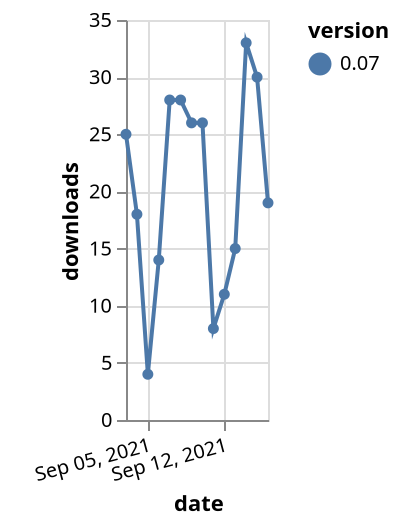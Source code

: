 {"$schema": "https://vega.github.io/schema/vega-lite/v5.json", "description": "A simple bar chart with embedded data.", "data": {"values": [{"date": "2021-09-03", "total": 29060, "delta": 25, "version": "0.07"}, {"date": "2021-09-04", "total": 29078, "delta": 18, "version": "0.07"}, {"date": "2021-09-05", "total": 29082, "delta": 4, "version": "0.07"}, {"date": "2021-09-06", "total": 29096, "delta": 14, "version": "0.07"}, {"date": "2021-09-07", "total": 29124, "delta": 28, "version": "0.07"}, {"date": "2021-09-08", "total": 29152, "delta": 28, "version": "0.07"}, {"date": "2021-09-09", "total": 29178, "delta": 26, "version": "0.07"}, {"date": "2021-09-10", "total": 29204, "delta": 26, "version": "0.07"}, {"date": "2021-09-11", "total": 29212, "delta": 8, "version": "0.07"}, {"date": "2021-09-12", "total": 29223, "delta": 11, "version": "0.07"}, {"date": "2021-09-13", "total": 29238, "delta": 15, "version": "0.07"}, {"date": "2021-09-14", "total": 29271, "delta": 33, "version": "0.07"}, {"date": "2021-09-15", "total": 29301, "delta": 30, "version": "0.07"}, {"date": "2021-09-16", "total": 29320, "delta": 19, "version": "0.07"}]}, "width": "container", "mark": {"type": "line", "point": {"filled": true}}, "encoding": {"x": {"field": "date", "type": "temporal", "timeUnit": "yearmonthdate", "title": "date", "axis": {"labelAngle": -15}}, "y": {"field": "delta", "type": "quantitative", "title": "downloads"}, "color": {"field": "version", "type": "nominal"}, "tooltip": {"field": "delta"}}}